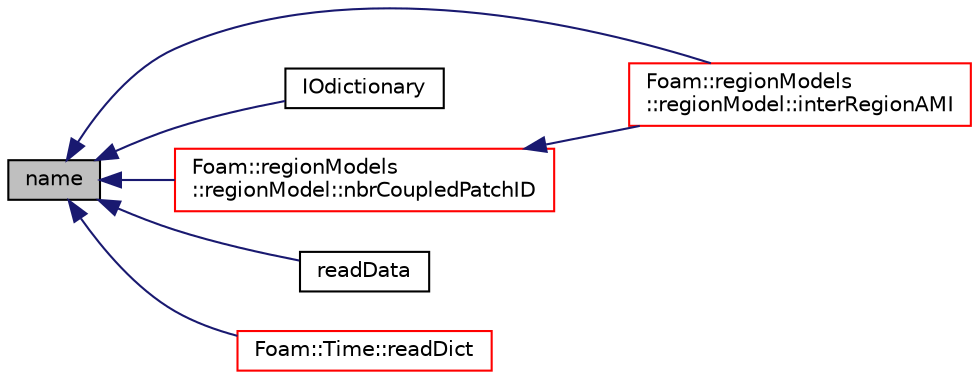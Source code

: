 digraph "name"
{
  bgcolor="transparent";
  edge [fontname="Helvetica",fontsize="10",labelfontname="Helvetica",labelfontsize="10"];
  node [fontname="Helvetica",fontsize="10",shape=record];
  rankdir="LR";
  Node950 [label="name",height=0.2,width=0.4,color="black", fillcolor="grey75", style="filled", fontcolor="black"];
  Node950 -> Node951 [dir="back",color="midnightblue",fontsize="10",style="solid",fontname="Helvetica"];
  Node951 [label="Foam::regionModels\l::regionModel::interRegionAMI",height=0.2,width=0.4,color="red",URL="$a30073.html#a3d907db8ea3b376606581a8ca0eefc90",tooltip="Create or return a new inter-region AMI object. "];
  Node950 -> Node953 [dir="back",color="midnightblue",fontsize="10",style="solid",fontname="Helvetica"];
  Node953 [label="IOdictionary",height=0.2,width=0.4,color="black",URL="$a27265.html#a668d1ac4fd646613b3a8063bd830a724",tooltip="Construct given an IOobject. "];
  Node950 -> Node954 [dir="back",color="midnightblue",fontsize="10",style="solid",fontname="Helvetica"];
  Node954 [label="Foam::regionModels\l::regionModel::nbrCoupledPatchID",height=0.2,width=0.4,color="red",URL="$a30073.html#a311bffc7aa460305c0da6fcd3c214e18",tooltip="Return the coupled patch ID paired with coupled patch. "];
  Node954 -> Node951 [dir="back",color="midnightblue",fontsize="10",style="solid",fontname="Helvetica"];
  Node950 -> Node957 [dir="back",color="midnightblue",fontsize="10",style="solid",fontname="Helvetica"];
  Node957 [label="readData",height=0.2,width=0.4,color="black",URL="$a27265.html#ac3b3d77e7369ae2785973778644137c5",tooltip="ReadData function required for regIOobject read operation. "];
  Node950 -> Node958 [dir="back",color="midnightblue",fontsize="10",style="solid",fontname="Helvetica"];
  Node958 [label="Foam::Time::readDict",height=0.2,width=0.4,color="red",URL="$a27457.html#a09f8bbb748b599cf713fa2e07ec7e0b4",tooltip="Read the control dictionary and set the write controls etc. "];
}
